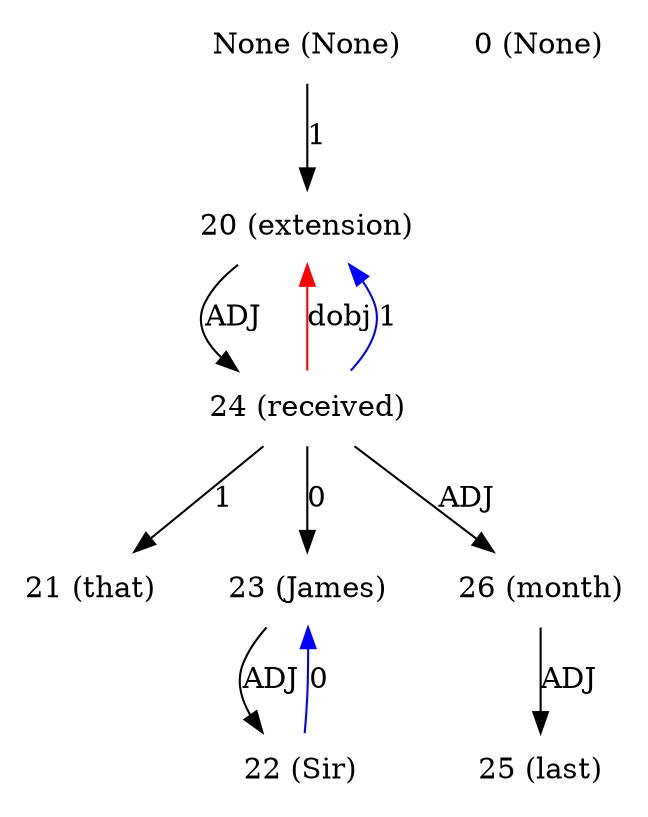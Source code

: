 digraph G{
edge [dir=forward]
node [shape=plaintext]

None [label="None (None)"]
None -> 20 [label="1"]
0 [label="0 (None)"]
20 [label="20 (extension)"]
20 -> 24 [label="ADJ"]
24 -> 20 [label="dobj", color="red"]
21 [label="21 (that)"]
22 [label="22 (Sir)"]
22 -> 23 [label="0", color="blue"]
23 [label="23 (James)"]
23 -> 22 [label="ADJ"]
24 [label="24 (received)"]
24 -> 21 [label="1"]
24 -> 20 [label="1", color="blue"]
24 -> 23 [label="0"]
24 -> 26 [label="ADJ"]
25 [label="25 (last)"]
26 [label="26 (month)"]
26 -> 25 [label="ADJ"]
}
